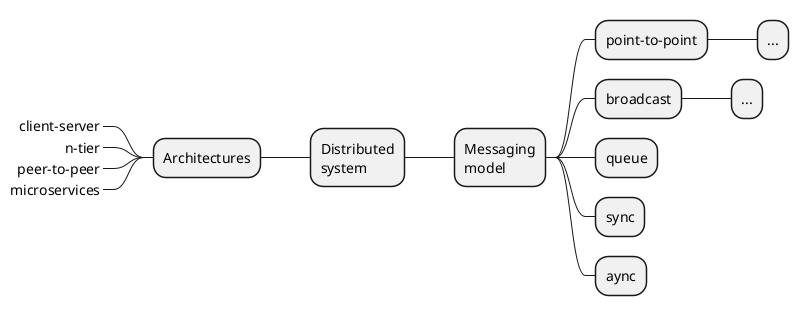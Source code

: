 @startmindmap

+ Distributed\nsystem
++ Messaging\nmodel
+++ point-to-point
++++ ...
+++ broadcast

++++ ...
+++ queue
+++ sync
+++ aync

-- Architectures
---_ client–server
---_ n-tier
---_ peer-to-peer
---_ microservices


@endmindmap
